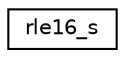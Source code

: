 digraph "类继承关系图"
{
 // LATEX_PDF_SIZE
  edge [fontname="Helvetica",fontsize="10",labelfontname="Helvetica",labelfontsize="10"];
  node [fontname="Helvetica",fontsize="10",shape=record];
  rankdir="LR";
  Node0 [label="rle16_s",height=0.2,width=0.4,color="black", fillcolor="white", style="filled",URL="$structrle16__s.html",tooltip=" "];
}
